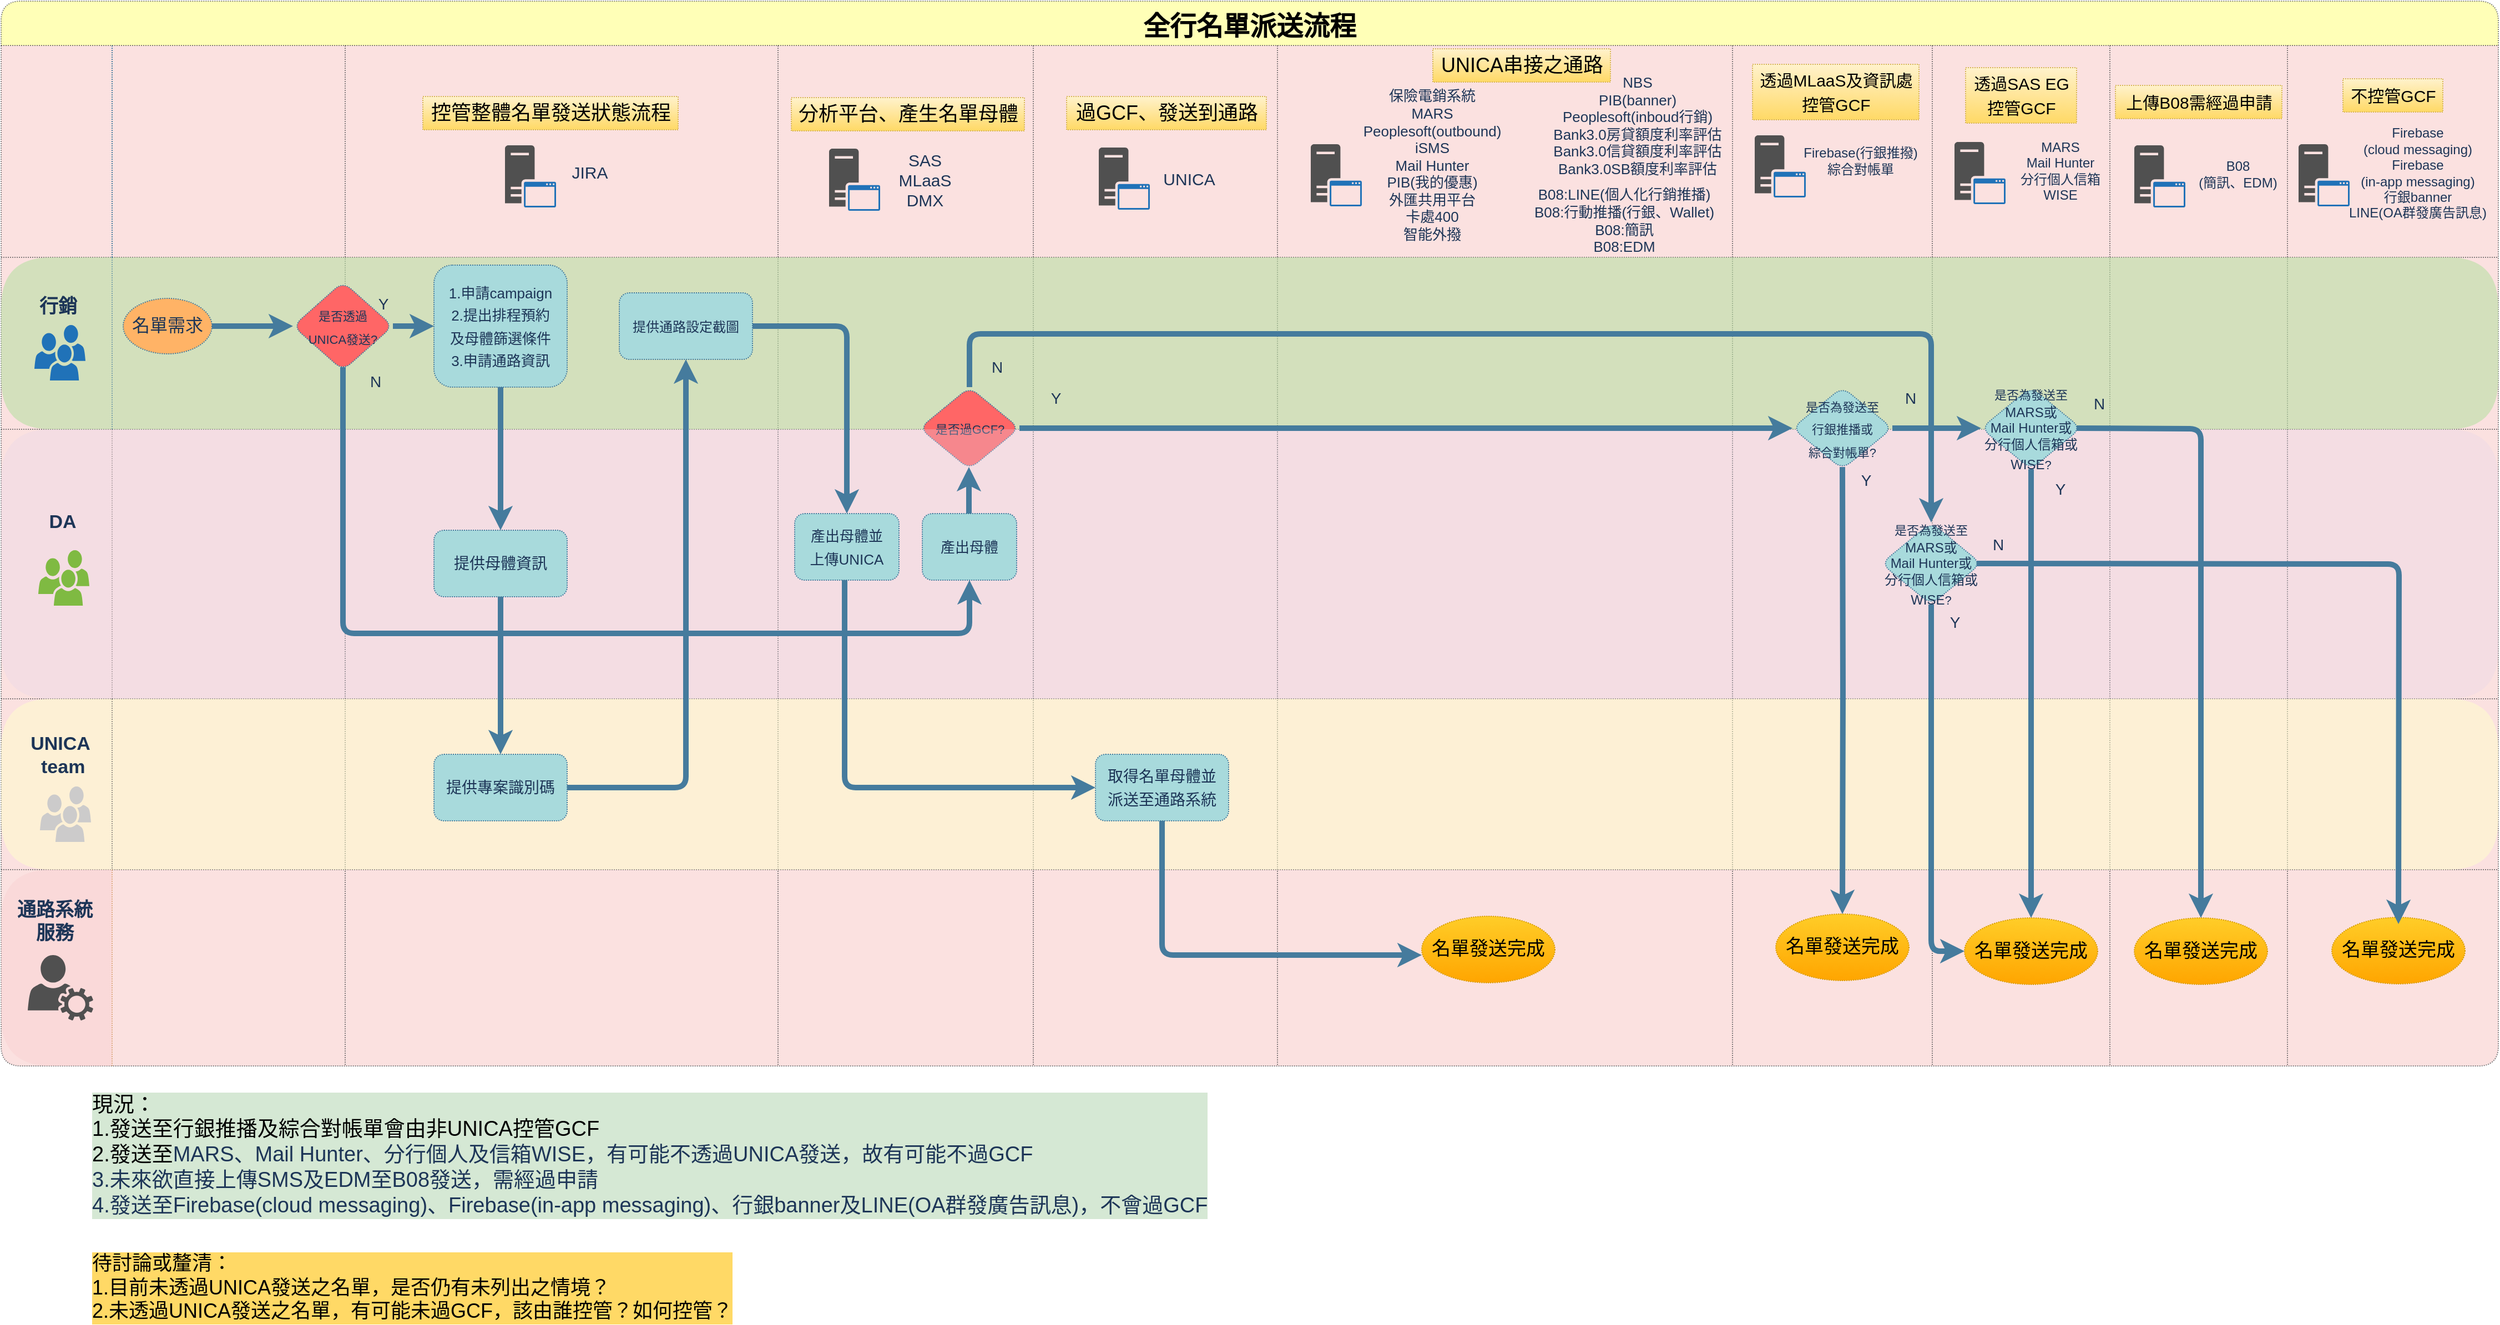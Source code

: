 <mxfile version="20.0.1" type="github">
  <diagram id="puESU1Xp0VZ92eHGtiXO" name="全行名單流程">
    <mxGraphModel dx="1408" dy="748" grid="1" gridSize="10" guides="1" tooltips="1" connect="1" arrows="1" fold="1" page="1" pageScale="1" pageWidth="1600" pageHeight="900" math="0" shadow="0">
      <root>
        <mxCell id="0" />
        <mxCell id="1" parent="0" />
        <mxCell id="UMTA41j7bZhNf6njEWew-1" value="全行名單派送流程" style="shape=table;childLayout=tableLayout;startSize=40;collapsible=0;recursiveResize=0;expand=0;fontStyle=1;rounded=1;strokeColor=#36393d;fillColor=#ffff88;fontSize=24;dashed=1;dashPattern=1 1;swimlaneFillColor=#F8CECC;arcSize=15;opacity=60;" parent="1" vertex="1">
          <mxGeometry x="80" y="40" width="2250" height="960" as="geometry" />
        </mxCell>
        <mxCell id="w_BIVJK4_qSYrG3gyEWa-11" style="shape=tableRow;horizontal=0;startSize=100;swimlaneHead=0;swimlaneBody=0;top=0;left=0;bottom=0;right=0;dropTarget=0;fillColor=none;collapsible=0;recursiveResize=0;expand=0;fontStyle=1;rounded=1;fontColor=#1D3557;strokeColor=#457B9D;dashed=1;dashPattern=1 1;" parent="UMTA41j7bZhNf6njEWew-1" vertex="1">
          <mxGeometry y="40" width="2250" height="191" as="geometry" />
        </mxCell>
        <mxCell id="5WM7OzFjDkamJJKNZSvt-9" style="swimlane;swimlaneHead=0;swimlaneBody=0;fontStyle=0;connectable=0;fillColor=none;startSize=0;collapsible=0;recursiveResize=0;expand=0;fontStyle=1;rounded=1;fontColor=#1D3557;strokeColor=#457B9D;dashed=1;dashPattern=1 1;" parent="w_BIVJK4_qSYrG3gyEWa-11" vertex="1">
          <mxGeometry x="100" width="210" height="191" as="geometry">
            <mxRectangle width="210" height="191" as="alternateBounds" />
          </mxGeometry>
        </mxCell>
        <mxCell id="w_BIVJK4_qSYrG3gyEWa-12" style="swimlane;swimlaneHead=0;swimlaneBody=0;fontStyle=0;connectable=0;fillColor=none;startSize=0;collapsible=0;recursiveResize=0;expand=0;fontStyle=1;rounded=1;fontColor=#1D3557;strokeColor=#457B9D;dashed=1;dashPattern=1 1;" parent="w_BIVJK4_qSYrG3gyEWa-11" vertex="1">
          <mxGeometry x="310" width="390" height="191" as="geometry">
            <mxRectangle width="390" height="191" as="alternateBounds" />
          </mxGeometry>
        </mxCell>
        <mxCell id="w_BIVJK4_qSYrG3gyEWa-28" value="&lt;font style=&quot;font-size: 15px;&quot;&gt;JIRA&lt;/font&gt;" style="text;html=1;resizable=0;autosize=1;align=center;verticalAlign=middle;points=[];fillColor=none;strokeColor=none;rounded=1;fontColor=#1D3557;fontSize=25;dashed=1;dashPattern=1 1;" parent="w_BIVJK4_qSYrG3gyEWa-12" vertex="1">
          <mxGeometry x="195" y="90" width="50" height="40" as="geometry" />
        </mxCell>
        <mxCell id="SjREfzZsGC1jxPRMe95D-23" value="" style="pointerEvents=1;shadow=0;dashed=1;html=1;strokeColor=none;fillColor=#505050;labelPosition=center;verticalLabelPosition=bottom;verticalAlign=top;outlineConnect=0;align=center;shape=mxgraph.office.servers.application_server_blue;rounded=1;fontSize=20;fontColor=#1D3557;dashPattern=1 1;" parent="w_BIVJK4_qSYrG3gyEWa-12" vertex="1">
          <mxGeometry x="144" y="90" width="46" height="56" as="geometry" />
        </mxCell>
        <mxCell id="jLm4mOwfWfzToB2sMfA3-2" value="控管整體名單發送狀態流程" style="text;html=1;resizable=0;autosize=1;align=center;verticalAlign=middle;points=[];fillColor=#fff2cc;strokeColor=#d6b656;rounded=0;dashed=1;dashPattern=1 1;fontSize=18;gradientColor=#ffd966;" parent="w_BIVJK4_qSYrG3gyEWa-12" vertex="1">
          <mxGeometry x="70" y="46" width="230" height="30" as="geometry" />
        </mxCell>
        <mxCell id="w_BIVJK4_qSYrG3gyEWa-13" style="swimlane;swimlaneHead=0;swimlaneBody=0;fontStyle=0;connectable=0;fillColor=none;startSize=0;collapsible=0;recursiveResize=0;expand=0;fontStyle=1;rounded=1;fontColor=#1D3557;strokeColor=#457B9D;dashed=1;dashPattern=1 1;" parent="w_BIVJK4_qSYrG3gyEWa-11" vertex="1">
          <mxGeometry x="700" width="230" height="191" as="geometry">
            <mxRectangle width="230" height="191" as="alternateBounds" />
          </mxGeometry>
        </mxCell>
        <mxCell id="SjREfzZsGC1jxPRMe95D-1" value="&lt;div style=&quot;font-size: 15px;&quot;&gt;&lt;font style=&quot;font-size: 15px;&quot;&gt;SAS&lt;/font&gt;&lt;/div&gt;&lt;div style=&quot;font-size: 15px;&quot;&gt;&lt;font style=&quot;font-size: 15px;&quot;&gt;MLaaS&lt;/font&gt;&lt;/div&gt;&lt;div style=&quot;font-size: 15px;&quot;&gt;&lt;font style=&quot;font-size: 15px;&quot;&gt;DMX&lt;/font&gt;&lt;/div&gt;" style="text;html=1;resizable=0;autosize=1;align=center;verticalAlign=middle;points=[];fillColor=none;strokeColor=none;rounded=1;fontSize=15;fontColor=#1D3557;dashed=1;dashPattern=1 1;" parent="w_BIVJK4_qSYrG3gyEWa-13" vertex="1">
          <mxGeometry x="102" y="91" width="60" height="60" as="geometry" />
        </mxCell>
        <mxCell id="SjREfzZsGC1jxPRMe95D-24" value="" style="pointerEvents=1;shadow=0;dashed=1;html=1;strokeColor=none;fillColor=#505050;labelPosition=center;verticalLabelPosition=bottom;verticalAlign=top;outlineConnect=0;align=center;shape=mxgraph.office.servers.application_server_blue;rounded=1;fontSize=20;fontColor=#1D3557;dashPattern=1 1;" parent="w_BIVJK4_qSYrG3gyEWa-13" vertex="1">
          <mxGeometry x="46" y="93" width="46" height="56" as="geometry" />
        </mxCell>
        <mxCell id="QNSCKvZcCUtr9aruzuNG-1" value="分析平台、產生名單母體" style="text;html=1;resizable=0;autosize=1;align=center;verticalAlign=middle;points=[];fillColor=#fff2cc;strokeColor=#d6b656;rounded=0;dashed=1;dashPattern=1 1;fontSize=18;gradientColor=#ffd966;" parent="w_BIVJK4_qSYrG3gyEWa-13" vertex="1">
          <mxGeometry x="12" y="47" width="210" height="30" as="geometry" />
        </mxCell>
        <mxCell id="w_BIVJK4_qSYrG3gyEWa-14" style="swimlane;swimlaneHead=0;swimlaneBody=0;fontStyle=0;connectable=0;fillColor=none;startSize=0;collapsible=0;recursiveResize=0;expand=0;fontStyle=1;rounded=1;fontColor=#1D3557;strokeColor=#457B9D;dashed=1;dashPattern=1 1;" parent="w_BIVJK4_qSYrG3gyEWa-11" vertex="1">
          <mxGeometry x="930" width="220" height="191" as="geometry">
            <mxRectangle width="220" height="191" as="alternateBounds" />
          </mxGeometry>
        </mxCell>
        <mxCell id="SjREfzZsGC1jxPRMe95D-25" value="" style="pointerEvents=1;shadow=0;dashed=1;html=1;strokeColor=none;fillColor=#505050;labelPosition=center;verticalLabelPosition=bottom;verticalAlign=top;outlineConnect=0;align=center;shape=mxgraph.office.servers.application_server_blue;rounded=1;fontSize=20;fontColor=#1D3557;dashPattern=1 1;" parent="w_BIVJK4_qSYrG3gyEWa-14" vertex="1">
          <mxGeometry x="59" y="92" width="46" height="56" as="geometry" />
        </mxCell>
        <mxCell id="SjREfzZsGC1jxPRMe95D-26" value="&lt;div style=&quot;font-size: 15px;&quot;&gt;UNICA&lt;/div&gt;" style="text;html=1;resizable=0;autosize=1;align=center;verticalAlign=middle;points=[];fillColor=none;strokeColor=none;rounded=1;fontSize=15;fontColor=#1D3557;dashed=1;dashPattern=1 1;" parent="w_BIVJK4_qSYrG3gyEWa-14" vertex="1">
          <mxGeometry x="110" y="110" width="60" height="20" as="geometry" />
        </mxCell>
        <mxCell id="QNSCKvZcCUtr9aruzuNG-2" value="過GCF、發送到通路" style="text;html=1;resizable=0;autosize=1;align=center;verticalAlign=middle;points=[];fillColor=#fff2cc;strokeColor=#d6b656;rounded=0;dashed=1;dashPattern=1 1;fontSize=18;gradientColor=#ffd966;" parent="w_BIVJK4_qSYrG3gyEWa-14" vertex="1">
          <mxGeometry x="30" y="46" width="180" height="30" as="geometry" />
        </mxCell>
        <mxCell id="SjREfzZsGC1jxPRMe95D-9" style="swimlane;swimlaneHead=0;swimlaneBody=0;fontStyle=0;connectable=0;fillColor=none;startSize=0;collapsible=0;recursiveResize=0;expand=0;fontStyle=1;rounded=1;fontColor=#1D3557;strokeColor=#457B9D;dashed=1;dashPattern=1 1;" parent="w_BIVJK4_qSYrG3gyEWa-11" vertex="1">
          <mxGeometry x="1150" width="410" height="191" as="geometry">
            <mxRectangle width="410" height="191" as="alternateBounds" />
          </mxGeometry>
        </mxCell>
        <mxCell id="SjREfzZsGC1jxPRMe95D-27" value="" style="pointerEvents=1;shadow=0;dashed=1;html=1;strokeColor=none;fillColor=#505050;labelPosition=center;verticalLabelPosition=bottom;verticalAlign=top;outlineConnect=0;align=center;shape=mxgraph.office.servers.application_server_blue;rounded=1;fontSize=20;fontColor=#1D3557;dashPattern=1 1;" parent="SjREfzZsGC1jxPRMe95D-9" vertex="1">
          <mxGeometry x="30" y="89" width="46" height="56" as="geometry" />
        </mxCell>
        <mxCell id="SjREfzZsGC1jxPRMe95D-29" value="&lt;div style=&quot;font-size: 13px;&quot;&gt;NBS&lt;/div&gt;&lt;div style=&quot;font-size: 13px;&quot;&gt;PIB(banner)&lt;/div&gt;&lt;div style=&quot;font-size: 13px;&quot;&gt;Peoplesoft(inboud行銷)&lt;/div&gt;&lt;div style=&quot;font-size: 13px;&quot;&gt;&lt;span style=&quot;background-color: initial; font-size: 13px;&quot;&gt;Bank3.0房貸額度利率評估&lt;/span&gt;&lt;br style=&quot;font-size: 13px;&quot;&gt;&lt;/div&gt;&lt;div style=&quot;font-size: 13px;&quot;&gt;Bank3.0信貸額度利率評估&lt;/div&gt;&lt;div style=&quot;font-size: 13px;&quot;&gt;Bank3.0SB額度利率評估&lt;/div&gt;&lt;div style=&quot;font-size: 13px;&quot;&gt;&lt;br style=&quot;font-size: 13px;&quot;&gt;&lt;/div&gt;" style="text;html=1;resizable=0;autosize=1;align=center;verticalAlign=middle;points=[];fillColor=none;strokeColor=none;rounded=1;fontSize=13;fontColor=#1D3557;dashed=1;dashPattern=1 1;" parent="SjREfzZsGC1jxPRMe95D-9" vertex="1">
          <mxGeometry x="239" y="20" width="170" height="120" as="geometry" />
        </mxCell>
        <mxCell id="SjREfzZsGC1jxPRMe95D-30" value="&lt;font style=&quot;font-size: 13px;&quot;&gt;B08:LINE(個人化行銷推播)&lt;br style=&quot;font-size: 13px;&quot;&gt;B08:行動推播(行銀、Wallet)&lt;br style=&quot;font-size: 13px;&quot;&gt;B08:簡訊&lt;br style=&quot;font-size: 13px;&quot;&gt;B08:EDM&lt;br style=&quot;font-size: 13px;&quot;&gt;&lt;/font&gt;" style="text;html=1;resizable=0;autosize=1;align=center;verticalAlign=middle;points=[];fillColor=none;strokeColor=none;rounded=1;fontSize=13;fontColor=#1D3557;dashed=1;dashPattern=1 1;" parent="SjREfzZsGC1jxPRMe95D-9" vertex="1">
          <mxGeometry x="222" y="123" width="180" height="70" as="geometry" />
        </mxCell>
        <mxCell id="QNSCKvZcCUtr9aruzuNG-3" value="&lt;div style=&quot;font-size: 13px;&quot;&gt;保險電銷系統&lt;/div&gt;&lt;div style=&quot;font-size: 13px;&quot;&gt;MARS&lt;/div&gt;&lt;div style=&quot;font-size: 13px;&quot;&gt;Peoplesoft(outbound)&lt;/div&gt;&lt;div style=&quot;font-size: 13px;&quot;&gt;iSMS&lt;/div&gt;&lt;div style=&quot;font-size: 13px;&quot;&gt;Mail Hunter&lt;/div&gt;&lt;div style=&quot;font-size: 13px;&quot;&gt;PIB(我的優惠)&lt;/div&gt;&lt;div style=&quot;font-size: 13px;&quot;&gt;外匯共用平台&lt;/div&gt;&lt;div style=&quot;font-size: 13px;&quot;&gt;卡處400&lt;/div&gt;&lt;div style=&quot;font-size: 13px;&quot;&gt;智能外撥&lt;/div&gt;" style="text;html=1;resizable=0;autosize=1;align=center;verticalAlign=middle;points=[];fillColor=none;strokeColor=none;rounded=0;dashed=1;dashPattern=1 1;fontSize=13;fontColor=#1D3557;" parent="SjREfzZsGC1jxPRMe95D-9" vertex="1">
          <mxGeometry x="69" y="33" width="140" height="150" as="geometry" />
        </mxCell>
        <mxCell id="QNSCKvZcCUtr9aruzuNG-17" value="UNICA串接之通路" style="text;html=1;resizable=0;autosize=1;align=center;verticalAlign=middle;points=[];fillColor=#fff2cc;strokeColor=#d6b656;rounded=0;dashed=1;dashPattern=1 1;fontSize=18;gradientColor=#ffd966;" parent="SjREfzZsGC1jxPRMe95D-9" vertex="1">
          <mxGeometry x="140" y="3" width="160" height="30" as="geometry" />
        </mxCell>
        <mxCell id="SjREfzZsGC1jxPRMe95D-6" style="swimlane;swimlaneHead=0;swimlaneBody=0;fontStyle=0;connectable=0;fillColor=none;startSize=0;collapsible=0;recursiveResize=0;expand=0;fontStyle=1;rounded=1;fontColor=#1D3557;strokeColor=#457B9D;dashed=1;dashPattern=1 1;" parent="w_BIVJK4_qSYrG3gyEWa-11" vertex="1">
          <mxGeometry x="1560" width="180" height="191" as="geometry">
            <mxRectangle width="180" height="191" as="alternateBounds" />
          </mxGeometry>
        </mxCell>
        <mxCell id="SjREfzZsGC1jxPRMe95D-31" value="" style="pointerEvents=1;shadow=0;dashed=1;html=1;strokeColor=none;fillColor=#505050;labelPosition=center;verticalLabelPosition=bottom;verticalAlign=top;outlineConnect=0;align=center;shape=mxgraph.office.servers.application_server_blue;rounded=1;fontSize=20;fontColor=#1D3557;dashPattern=1 1;" parent="SjREfzZsGC1jxPRMe95D-6" vertex="1">
          <mxGeometry x="20" y="81" width="46" height="56" as="geometry" />
        </mxCell>
        <mxCell id="SjREfzZsGC1jxPRMe95D-32" value="&lt;div style=&quot;font-size: 12px;&quot;&gt;&lt;font style=&quot;font-size: 12px;&quot;&gt;Firebase(行銀推撥)&lt;/font&gt;&lt;/div&gt;&lt;div style=&quot;font-size: 12px;&quot;&gt;&lt;font style=&quot;font-size: 12px;&quot;&gt;綜合對帳單&lt;/font&gt;&lt;/div&gt;" style="text;html=1;resizable=0;autosize=1;align=center;verticalAlign=middle;points=[];fillColor=none;strokeColor=none;rounded=1;fontSize=12;fontColor=#1D3557;dashed=1;dashPattern=1 1;" parent="SjREfzZsGC1jxPRMe95D-6" vertex="1">
          <mxGeometry x="55" y="89" width="120" height="30" as="geometry" />
        </mxCell>
        <mxCell id="QNSCKvZcCUtr9aruzuNG-18" value="&lt;font style=&quot;font-size: 15px;&quot;&gt;透過MLaaS及資訊處&lt;br&gt;控管GCF&lt;/font&gt;" style="text;html=1;resizable=0;autosize=1;align=center;verticalAlign=middle;points=[];fillColor=#fff2cc;strokeColor=#d6b656;rounded=0;dashed=1;dashPattern=1 1;fontSize=18;gradientColor=#ffd966;" parent="SjREfzZsGC1jxPRMe95D-6" vertex="1">
          <mxGeometry x="18" y="17" width="150" height="50" as="geometry" />
        </mxCell>
        <mxCell id="SjREfzZsGC1jxPRMe95D-3" style="swimlane;swimlaneHead=0;swimlaneBody=0;fontStyle=0;connectable=0;fillColor=none;startSize=0;collapsible=0;recursiveResize=0;expand=0;fontStyle=1;rounded=1;fontColor=#1D3557;strokeColor=#457B9D;dashed=1;dashPattern=1 1;" parent="w_BIVJK4_qSYrG3gyEWa-11" vertex="1">
          <mxGeometry x="1740" width="160" height="191" as="geometry">
            <mxRectangle width="160" height="191" as="alternateBounds" />
          </mxGeometry>
        </mxCell>
        <mxCell id="SjREfzZsGC1jxPRMe95D-33" value="" style="pointerEvents=1;shadow=0;dashed=1;html=1;strokeColor=none;fillColor=#505050;labelPosition=center;verticalLabelPosition=bottom;verticalAlign=top;outlineConnect=0;align=center;shape=mxgraph.office.servers.application_server_blue;rounded=1;fontSize=20;fontColor=#1D3557;dashPattern=1 1;" parent="SjREfzZsGC1jxPRMe95D-3" vertex="1">
          <mxGeometry x="20" y="87" width="46" height="56" as="geometry" />
        </mxCell>
        <mxCell id="SjREfzZsGC1jxPRMe95D-34" value="&lt;div style=&quot;font-size: 12px;&quot;&gt;&lt;div&gt;MARS&lt;/div&gt;&lt;div&gt;Mail Hunter&lt;/div&gt;&lt;div&gt;分行個人信箱&lt;/div&gt;&lt;div&gt;WISE&lt;/div&gt;&lt;/div&gt;" style="text;html=1;resizable=0;autosize=1;align=center;verticalAlign=middle;points=[];fillColor=none;strokeColor=none;rounded=1;fontSize=12;fontColor=#1D3557;dashed=1;dashPattern=1 1;" parent="SjREfzZsGC1jxPRMe95D-3" vertex="1">
          <mxGeometry x="70" y="83" width="90" height="60" as="geometry" />
        </mxCell>
        <mxCell id="xFturlOaTy55xNONetLh-1" value="&lt;font style=&quot;font-size: 15px;&quot;&gt;透過SAS EG&lt;br&gt;控管GCF&lt;/font&gt;" style="text;html=1;resizable=0;autosize=1;align=center;verticalAlign=middle;points=[];fillColor=#fff2cc;strokeColor=#d6b656;rounded=0;dashed=1;dashPattern=1 1;fontSize=18;gradientColor=#ffd966;" parent="SjREfzZsGC1jxPRMe95D-3" vertex="1">
          <mxGeometry x="30" y="20" width="100" height="50" as="geometry" />
        </mxCell>
        <mxCell id="w_BIVJK4_qSYrG3gyEWa-15" style="swimlane;swimlaneHead=0;swimlaneBody=0;fontStyle=0;connectable=0;fillColor=none;startSize=0;collapsible=0;recursiveResize=0;expand=0;fontStyle=1;rounded=1;fontColor=#1D3557;strokeColor=#457B9D;dashed=1;dashPattern=1 1;" parent="w_BIVJK4_qSYrG3gyEWa-11" vertex="1">
          <mxGeometry x="1900" width="160" height="191" as="geometry">
            <mxRectangle width="160" height="191" as="alternateBounds" />
          </mxGeometry>
        </mxCell>
        <mxCell id="SjREfzZsGC1jxPRMe95D-41" value="" style="pointerEvents=1;shadow=0;dashed=1;html=1;strokeColor=none;fillColor=#505050;labelPosition=center;verticalLabelPosition=bottom;verticalAlign=top;outlineConnect=0;align=center;shape=mxgraph.office.servers.application_server_blue;rounded=1;fontSize=20;fontColor=#1D3557;dashPattern=1 1;" parent="w_BIVJK4_qSYrG3gyEWa-15" vertex="1">
          <mxGeometry x="22" y="90" width="46" height="56" as="geometry" />
        </mxCell>
        <mxCell id="SjREfzZsGC1jxPRMe95D-42" value="&lt;div style=&quot;font-size: 12px;&quot;&gt;&lt;div&gt;B08&lt;/div&gt;&lt;div&gt;(簡訊、EDM)&lt;/div&gt;&lt;/div&gt;" style="text;html=1;resizable=0;autosize=1;align=center;verticalAlign=middle;points=[];fillColor=none;strokeColor=none;rounded=1;fontSize=12;fontColor=#1D3557;dashed=1;dashPattern=1 1;" parent="w_BIVJK4_qSYrG3gyEWa-15" vertex="1">
          <mxGeometry x="70" y="101" width="90" height="30" as="geometry" />
        </mxCell>
        <mxCell id="xFturlOaTy55xNONetLh-2" value="&lt;font style=&quot;font-size: 15px;&quot;&gt;上傳B08需經過申請&lt;br&gt;&lt;/font&gt;" style="text;html=1;resizable=0;autosize=1;align=center;verticalAlign=middle;points=[];fillColor=#fff2cc;strokeColor=#d6b656;rounded=0;dashed=1;dashPattern=1 1;fontSize=18;gradientColor=#ffd966;" parent="w_BIVJK4_qSYrG3gyEWa-15" vertex="1">
          <mxGeometry x="5" y="36" width="150" height="30" as="geometry" />
        </mxCell>
        <mxCell id="SjREfzZsGC1jxPRMe95D-37" style="swimlane;swimlaneHead=0;swimlaneBody=0;fontStyle=0;connectable=0;fillColor=none;startSize=0;collapsible=0;recursiveResize=0;expand=0;fontStyle=1;rounded=1;fontColor=#1D3557;strokeColor=#457B9D;dashed=1;dashPattern=1 1;" parent="w_BIVJK4_qSYrG3gyEWa-11" vertex="1">
          <mxGeometry x="2060" width="190" height="191" as="geometry">
            <mxRectangle width="190" height="191" as="alternateBounds" />
          </mxGeometry>
        </mxCell>
        <mxCell id="SjREfzZsGC1jxPRMe95D-36" value="&lt;div style=&quot;&quot;&gt;&lt;div style=&quot;&quot;&gt;Firebase&lt;/div&gt;&lt;div style=&quot;&quot;&gt;(cloud messaging)&lt;/div&gt;&lt;div style=&quot;&quot;&gt;Firebase&lt;/div&gt;&lt;div style=&quot;&quot;&gt;(in-app messaging)&lt;/div&gt;&lt;div style=&quot;&quot;&gt;行銀banner&lt;/div&gt;&lt;div style=&quot;&quot;&gt;LINE(OA群發廣告訊息)&lt;/div&gt;&lt;/div&gt;" style="text;html=1;resizable=0;autosize=1;align=center;verticalAlign=middle;points=[];fillColor=none;strokeColor=none;rounded=1;fontSize=12;fontColor=#1D3557;dashed=1;dashPattern=1 1;" parent="SjREfzZsGC1jxPRMe95D-37" vertex="1">
          <mxGeometry x="47" y="70" width="140" height="90" as="geometry" />
        </mxCell>
        <mxCell id="SjREfzZsGC1jxPRMe95D-35" value="" style="pointerEvents=1;shadow=0;dashed=1;html=1;strokeColor=none;fillColor=#505050;labelPosition=center;verticalLabelPosition=bottom;verticalAlign=top;outlineConnect=0;align=center;shape=mxgraph.office.servers.application_server_blue;rounded=1;fontSize=20;fontColor=#1D3557;dashPattern=1 1;" parent="SjREfzZsGC1jxPRMe95D-37" vertex="1">
          <mxGeometry x="10" y="89" width="46" height="56" as="geometry" />
        </mxCell>
        <mxCell id="xFturlOaTy55xNONetLh-3" value="&lt;font style=&quot;font-size: 15px;&quot;&gt;不控管GCF&lt;br&gt;&lt;/font&gt;" style="text;html=1;resizable=0;autosize=1;align=center;verticalAlign=middle;points=[];fillColor=#fff2cc;strokeColor=#d6b656;rounded=0;dashed=1;dashPattern=1 1;fontSize=18;gradientColor=#ffd966;" parent="SjREfzZsGC1jxPRMe95D-37" vertex="1">
          <mxGeometry x="50" y="30" width="90" height="30" as="geometry" />
        </mxCell>
        <mxCell id="w_BIVJK4_qSYrG3gyEWa-6" style="shape=tableRow;horizontal=0;startSize=100;swimlaneHead=0;swimlaneBody=0;top=0;left=0;bottom=0;right=0;dropTarget=0;fillColor=#B9E0A5;collapsible=0;recursiveResize=0;expand=0;fontStyle=1;rounded=1;fontColor=#1D3557;strokeColor=#457B9D;dashed=1;dashPattern=1 1;swimlaneFillColor=#B9E0A5;opacity=60;" parent="UMTA41j7bZhNf6njEWew-1" vertex="1">
          <mxGeometry y="231" width="2250" height="155" as="geometry" />
        </mxCell>
        <mxCell id="5WM7OzFjDkamJJKNZSvt-10" style="swimlane;swimlaneHead=0;swimlaneBody=0;fontStyle=0;connectable=0;fillColor=#B9E0A5;startSize=0;collapsible=0;recursiveResize=0;expand=0;fontStyle=1;rounded=1;fontColor=#1D3557;strokeColor=#457B9D;dashed=1;dashPattern=1 1;" parent="w_BIVJK4_qSYrG3gyEWa-6" vertex="1">
          <mxGeometry x="100" width="210" height="155" as="geometry">
            <mxRectangle width="210" height="155" as="alternateBounds" />
          </mxGeometry>
        </mxCell>
        <mxCell id="5WM7OzFjDkamJJKNZSvt-2" value="&lt;font style=&quot;font-size: 16px;&quot;&gt;名單需求&lt;/font&gt;" style="ellipse;whiteSpace=wrap;html=1;rounded=1;fontSize=17;fontColor=#1D3557;strokeColor=#457B9D;fillColor=#FFB366;dashed=1;dashPattern=1 1;" parent="5WM7OzFjDkamJJKNZSvt-10" vertex="1">
          <mxGeometry x="10" y="37" width="80" height="50" as="geometry" />
        </mxCell>
        <mxCell id="5WM7OzFjDkamJJKNZSvt-20" value="&lt;font style=&quot;font-size: 14px;&quot;&gt;N&lt;/font&gt;" style="text;html=1;resizable=0;autosize=1;align=center;verticalAlign=middle;points=[];fillColor=none;strokeColor=none;rounded=1;fontSize=13;fontColor=#1D3557;dashed=1;dashPattern=1 1;" parent="5WM7OzFjDkamJJKNZSvt-10" vertex="1">
          <mxGeometry x="222" y="102" width="30" height="20" as="geometry" />
        </mxCell>
        <mxCell id="w_BIVJK4_qSYrG3gyEWa-7" value="" style="swimlane;swimlaneHead=0;swimlaneBody=0;fontStyle=0;connectable=0;fillColor=#B9E0A5;startSize=0;collapsible=0;recursiveResize=0;expand=0;fontStyle=1;rounded=1;fontColor=#1D3557;strokeColor=#457B9D;dashed=1;dashPattern=1 1;" parent="w_BIVJK4_qSYrG3gyEWa-6" vertex="1">
          <mxGeometry x="310" width="390" height="155" as="geometry">
            <mxRectangle width="390" height="155" as="alternateBounds" />
          </mxGeometry>
        </mxCell>
        <mxCell id="5WM7OzFjDkamJJKNZSvt-15" value="&lt;font style=&quot;font-size: 13px;&quot;&gt;1.申請campaign&lt;br&gt;2.提出排程預約&lt;br&gt;及母體篩選條件&lt;br&gt;3.申請通路資訊&lt;br&gt;&lt;/font&gt;" style="whiteSpace=wrap;html=1;fontSize=17;fillColor=#A8DADC;strokeColor=#457B9D;fontColor=#1D3557;rounded=1;dashed=1;dashPattern=1 1;" parent="w_BIVJK4_qSYrG3gyEWa-7" vertex="1">
          <mxGeometry x="80" y="7" width="120" height="110" as="geometry" />
        </mxCell>
        <mxCell id="5WM7OzFjDkamJJKNZSvt-5" value="&lt;font style=&quot;font-size: 11px;&quot;&gt;是否透過&lt;br&gt;UNICA發送?&lt;/font&gt;" style="rhombus;whiteSpace=wrap;html=1;fontSize=17;fillColor=#FF6666;strokeColor=#457B9D;fontColor=#1D3557;rounded=1;dashed=1;dashPattern=1 1;" parent="w_BIVJK4_qSYrG3gyEWa-7" vertex="1">
          <mxGeometry x="-47" y="22" width="90" height="80" as="geometry" />
        </mxCell>
        <mxCell id="5WM7OzFjDkamJJKNZSvt-16" value="" style="edgeStyle=orthogonalEdgeStyle;rounded=1;orthogonalLoop=1;jettySize=auto;html=1;fontSize=11;fontColor=#1D3557;strokeColor=#457B9D;fillColor=#A8DADC;jumpSize=13;strokeWidth=5;exitX=1;exitY=0.5;exitDx=0;exitDy=0;" parent="w_BIVJK4_qSYrG3gyEWa-7" source="5WM7OzFjDkamJJKNZSvt-5" target="5WM7OzFjDkamJJKNZSvt-15" edge="1">
          <mxGeometry relative="1" as="geometry">
            <mxPoint x="20" y="62" as="sourcePoint" />
          </mxGeometry>
        </mxCell>
        <mxCell id="5WM7OzFjDkamJJKNZSvt-17" value="&lt;font style=&quot;font-size: 14px;&quot;&gt;Y&lt;/font&gt;" style="text;html=1;resizable=0;autosize=1;align=center;verticalAlign=middle;points=[];fillColor=none;strokeColor=none;rounded=1;fontSize=13;fontColor=#1D3557;dashed=1;dashPattern=1 1;" parent="w_BIVJK4_qSYrG3gyEWa-7" vertex="1">
          <mxGeometry x="24" y="32" width="20" height="20" as="geometry" />
        </mxCell>
        <mxCell id="w_BIVJK4_qSYrG3gyEWa-8" style="swimlane;swimlaneHead=0;swimlaneBody=0;fontStyle=0;connectable=0;fillColor=#B9E0A5;startSize=0;collapsible=0;recursiveResize=0;expand=0;fontStyle=1;rounded=1;fontColor=#1D3557;strokeColor=#457B9D;dashed=1;dashPattern=1 1;" parent="w_BIVJK4_qSYrG3gyEWa-6" vertex="1">
          <mxGeometry x="700" width="230" height="155" as="geometry">
            <mxRectangle width="230" height="155" as="alternateBounds" />
          </mxGeometry>
        </mxCell>
        <mxCell id="5WM7OzFjDkamJJKNZSvt-79" value="&lt;font style=&quot;font-size: 12px;&quot;&gt;提供通路設定截圖&lt;/font&gt;" style="whiteSpace=wrap;html=1;fontSize=17;fillColor=#A8DADC;strokeColor=#457B9D;fontColor=#1D3557;rounded=1;dashed=1;dashPattern=1 1;" parent="w_BIVJK4_qSYrG3gyEWa-8" vertex="1">
          <mxGeometry x="-143" y="32" width="120" height="60" as="geometry" />
        </mxCell>
        <mxCell id="5lU_nhnVXa3-YzZA6gmE-12" value="&lt;font style=&quot;font-size: 11px;&quot;&gt;是否過GCF?&lt;/font&gt;" style="rhombus;whiteSpace=wrap;html=1;fontSize=17;fillColor=#FF6666;strokeColor=#457B9D;fontColor=#1D3557;rounded=1;dashed=1;dashPattern=1 1;shadow=0;" vertex="1" parent="w_BIVJK4_qSYrG3gyEWa-8">
          <mxGeometry x="127.5" y="117" width="90" height="74" as="geometry" />
        </mxCell>
        <mxCell id="w_BIVJK4_qSYrG3gyEWa-9" style="swimlane;swimlaneHead=0;swimlaneBody=0;fontStyle=0;connectable=0;fillColor=#B9E0A5;startSize=0;collapsible=0;recursiveResize=0;expand=0;fontStyle=1;rounded=1;fontColor=#1D3557;strokeColor=#457B9D;dashed=1;dashPattern=1 1;" parent="w_BIVJK4_qSYrG3gyEWa-6" vertex="1">
          <mxGeometry x="930" width="220" height="155" as="geometry">
            <mxRectangle width="220" height="155" as="alternateBounds" />
          </mxGeometry>
        </mxCell>
        <mxCell id="5WM7OzFjDkamJJKNZSvt-28" value="&lt;font style=&quot;font-size: 14px;&quot;&gt;N&lt;/font&gt;" style="text;html=1;resizable=0;autosize=1;align=center;verticalAlign=middle;points=[];fillColor=none;strokeColor=none;rounded=1;fontSize=13;fontColor=#1D3557;dashed=1;dashPattern=1 1;arcSize=50;" parent="w_BIVJK4_qSYrG3gyEWa-9" vertex="1">
          <mxGeometry x="-48" y="88.5" width="30" height="20" as="geometry" />
        </mxCell>
        <mxCell id="5WM7OzFjDkamJJKNZSvt-62" value="&lt;font style=&quot;font-size: 14px;&quot;&gt;Y&lt;/font&gt;" style="text;html=1;resizable=0;autosize=1;align=center;verticalAlign=middle;points=[];fillColor=none;strokeColor=none;rounded=1;fontSize=13;fontColor=#1D3557;dashed=1;dashPattern=1 1;" parent="w_BIVJK4_qSYrG3gyEWa-9" vertex="1">
          <mxGeometry x="10" y="117" width="20" height="20" as="geometry" />
        </mxCell>
        <mxCell id="SjREfzZsGC1jxPRMe95D-10" style="swimlane;swimlaneHead=0;swimlaneBody=0;fontStyle=0;connectable=0;fillColor=none;startSize=0;collapsible=0;recursiveResize=0;expand=0;fontStyle=1;rounded=1;fontColor=#1D3557;strokeColor=#457B9D;dashed=1;dashPattern=1 1;" parent="w_BIVJK4_qSYrG3gyEWa-6" vertex="1">
          <mxGeometry x="1150" width="410" height="155" as="geometry">
            <mxRectangle width="410" height="155" as="alternateBounds" />
          </mxGeometry>
        </mxCell>
        <mxCell id="SjREfzZsGC1jxPRMe95D-7" style="swimlane;swimlaneHead=0;swimlaneBody=0;fontStyle=0;connectable=0;fillColor=none;startSize=0;collapsible=0;recursiveResize=0;expand=0;fontStyle=1;rounded=1;fontColor=#1D3557;strokeColor=#457B9D;dashed=1;dashPattern=1 1;" parent="w_BIVJK4_qSYrG3gyEWa-6" vertex="1">
          <mxGeometry x="1560" width="180" height="155" as="geometry">
            <mxRectangle width="180" height="155" as="alternateBounds" />
          </mxGeometry>
        </mxCell>
        <mxCell id="LSdo99gwDcRK3MonjKgG-8" value="&lt;font style=&quot;font-size: 14px;&quot;&gt;N&lt;/font&gt;" style="text;html=1;resizable=0;autosize=1;align=center;verticalAlign=middle;points=[];fillColor=none;strokeColor=none;rounded=1;fontSize=13;fontColor=#1D3557;dashed=1;dashPattern=1 1;arcSize=50;" parent="SjREfzZsGC1jxPRMe95D-7" vertex="1">
          <mxGeometry x="145" y="117" width="30" height="20" as="geometry" />
        </mxCell>
        <mxCell id="SjREfzZsGC1jxPRMe95D-4" style="swimlane;swimlaneHead=0;swimlaneBody=0;fontStyle=0;connectable=0;fillColor=none;startSize=0;collapsible=0;recursiveResize=0;expand=0;fontStyle=1;rounded=1;fontColor=#1D3557;strokeColor=#457B9D;dashed=1;dashPattern=1 1;" parent="w_BIVJK4_qSYrG3gyEWa-6" vertex="1">
          <mxGeometry x="1740" width="160" height="155" as="geometry">
            <mxRectangle width="160" height="155" as="alternateBounds" />
          </mxGeometry>
        </mxCell>
        <mxCell id="LSdo99gwDcRK3MonjKgG-10" value="&lt;font style=&quot;font-size: 14px;&quot;&gt;N&lt;/font&gt;" style="text;html=1;resizable=0;autosize=1;align=center;verticalAlign=middle;points=[];fillColor=none;strokeColor=none;rounded=1;fontSize=13;fontColor=#1D3557;dashed=1;dashPattern=1 1;arcSize=50;" parent="SjREfzZsGC1jxPRMe95D-4" vertex="1">
          <mxGeometry x="135" y="122" width="30" height="20" as="geometry" />
        </mxCell>
        <mxCell id="w_BIVJK4_qSYrG3gyEWa-10" style="swimlane;swimlaneHead=0;swimlaneBody=0;fontStyle=0;connectable=0;fillColor=none;startSize=0;collapsible=0;recursiveResize=0;expand=0;fontStyle=1;rounded=1;fontColor=#1D3557;strokeColor=#457B9D;dashed=1;dashPattern=1 1;" parent="w_BIVJK4_qSYrG3gyEWa-6" vertex="1">
          <mxGeometry x="1900" width="160" height="155" as="geometry">
            <mxRectangle width="160" height="155" as="alternateBounds" />
          </mxGeometry>
        </mxCell>
        <mxCell id="SjREfzZsGC1jxPRMe95D-38" style="swimlane;swimlaneHead=0;swimlaneBody=0;fontStyle=0;connectable=0;fillColor=none;startSize=0;collapsible=0;recursiveResize=0;expand=0;fontStyle=1;rounded=1;fontColor=#1D3557;strokeColor=#457B9D;dashed=1;dashPattern=1 1;" parent="w_BIVJK4_qSYrG3gyEWa-6" vertex="1">
          <mxGeometry x="2060" width="190" height="155" as="geometry">
            <mxRectangle width="190" height="155" as="alternateBounds" />
          </mxGeometry>
        </mxCell>
        <mxCell id="5WM7OzFjDkamJJKNZSvt-6" value="" style="edgeStyle=orthogonalEdgeStyle;rounded=1;orthogonalLoop=1;jettySize=auto;html=1;fontSize=17;fontColor=#1D3557;strokeColor=#457B9D;fillColor=#A8DADC;jumpSize=13;strokeWidth=5;" parent="w_BIVJK4_qSYrG3gyEWa-6" source="5WM7OzFjDkamJJKNZSvt-2" target="5WM7OzFjDkamJJKNZSvt-5" edge="1">
          <mxGeometry relative="1" as="geometry">
            <mxPoint x="250" y="62" as="targetPoint" />
          </mxGeometry>
        </mxCell>
        <mxCell id="w_BIVJK4_qSYrG3gyEWa-17" style="shape=tableRow;horizontal=0;startSize=100;swimlaneHead=0;swimlaneBody=0;top=0;left=0;bottom=0;right=0;dropTarget=0;fillColor=#e1d5e7;collapsible=0;recursiveResize=0;expand=0;fontStyle=1;rounded=1;strokeColor=#333333;dashed=1;dashPattern=1 1;swimlaneFillColor=#E1D5E7;opacity=30;gradientColor=none;" parent="UMTA41j7bZhNf6njEWew-1" vertex="1">
          <mxGeometry y="386" width="2250" height="243" as="geometry" />
        </mxCell>
        <mxCell id="5WM7OzFjDkamJJKNZSvt-11" style="swimlane;swimlaneHead=0;swimlaneBody=0;fontStyle=0;connectable=0;fillColor=none;startSize=0;collapsible=0;recursiveResize=0;expand=0;fontStyle=1;rounded=1;fontColor=#1D3557;strokeColor=#457B9D;dashed=1;dashPattern=1 1;" parent="w_BIVJK4_qSYrG3gyEWa-17" vertex="1">
          <mxGeometry x="100" width="210" height="243" as="geometry">
            <mxRectangle width="210" height="243" as="alternateBounds" />
          </mxGeometry>
        </mxCell>
        <mxCell id="w_BIVJK4_qSYrG3gyEWa-18" style="swimlane;swimlaneHead=0;swimlaneBody=0;fontStyle=0;connectable=0;fillColor=none;startSize=0;collapsible=0;recursiveResize=0;expand=0;fontStyle=1;rounded=1;fontColor=#1D3557;strokeColor=#457B9D;dashed=1;dashPattern=1 1;" parent="w_BIVJK4_qSYrG3gyEWa-17" vertex="1">
          <mxGeometry x="310" width="390" height="243" as="geometry">
            <mxRectangle width="390" height="243" as="alternateBounds" />
          </mxGeometry>
        </mxCell>
        <mxCell id="5WM7OzFjDkamJJKNZSvt-85" value="&lt;font style=&quot;font-size: 14px;&quot;&gt;提供母體資訊&lt;/font&gt;" style="whiteSpace=wrap;html=1;fontSize=17;fillColor=#A8DADC;strokeColor=#457B9D;fontColor=#1D3557;rounded=1;dashed=1;dashPattern=1 1;" parent="w_BIVJK4_qSYrG3gyEWa-18" vertex="1">
          <mxGeometry x="80" y="91" width="120" height="60" as="geometry" />
        </mxCell>
        <mxCell id="w_BIVJK4_qSYrG3gyEWa-19" style="swimlane;swimlaneHead=0;swimlaneBody=0;fontStyle=0;connectable=0;fillColor=none;startSize=0;collapsible=0;recursiveResize=0;expand=0;fontStyle=1;rounded=1;fontColor=#1D3557;strokeColor=#457B9D;dashed=1;dashPattern=1 1;" parent="w_BIVJK4_qSYrG3gyEWa-17" vertex="1">
          <mxGeometry x="700" width="230" height="243" as="geometry">
            <mxRectangle width="230" height="243" as="alternateBounds" />
          </mxGeometry>
        </mxCell>
        <mxCell id="5WM7OzFjDkamJJKNZSvt-18" value="&lt;font style=&quot;font-size: 13px;&quot;&gt;產出母體並&lt;br&gt;上傳UNICA&lt;/font&gt;" style="whiteSpace=wrap;html=1;fontSize=17;fillColor=#A8DADC;strokeColor=#457B9D;fontColor=#1D3557;rounded=1;dashed=1;dashPattern=1 1;" parent="w_BIVJK4_qSYrG3gyEWa-19" vertex="1">
          <mxGeometry x="15" y="76" width="94" height="60" as="geometry" />
        </mxCell>
        <mxCell id="5lU_nhnVXa3-YzZA6gmE-3" value="&lt;font style=&quot;font-size: 13px;&quot;&gt;產出母體&lt;/font&gt;" style="whiteSpace=wrap;html=1;fontSize=17;fillColor=#A8DADC;strokeColor=#457B9D;fontColor=#1D3557;rounded=1;dashed=1;dashPattern=1 1;" vertex="1" parent="w_BIVJK4_qSYrG3gyEWa-19">
          <mxGeometry x="130" y="76" width="85" height="60" as="geometry" />
        </mxCell>
        <mxCell id="w_BIVJK4_qSYrG3gyEWa-20" style="swimlane;swimlaneHead=0;swimlaneBody=0;fontStyle=0;connectable=0;fillColor=none;startSize=0;collapsible=0;recursiveResize=0;expand=0;fontStyle=1;rounded=1;fontColor=#1D3557;strokeColor=#457B9D;dashed=1;dashPattern=1 1;" parent="w_BIVJK4_qSYrG3gyEWa-17" vertex="1">
          <mxGeometry x="930" width="220" height="243" as="geometry">
            <mxRectangle width="220" height="243" as="alternateBounds" />
          </mxGeometry>
        </mxCell>
        <mxCell id="SjREfzZsGC1jxPRMe95D-11" style="swimlane;swimlaneHead=0;swimlaneBody=0;fontStyle=0;connectable=0;fillColor=none;startSize=0;collapsible=0;recursiveResize=0;expand=0;fontStyle=1;rounded=1;fontColor=#1D3557;strokeColor=#457B9D;dashed=1;dashPattern=1 1;" parent="w_BIVJK4_qSYrG3gyEWa-17" vertex="1">
          <mxGeometry x="1150" width="410" height="243" as="geometry">
            <mxRectangle width="410" height="243" as="alternateBounds" />
          </mxGeometry>
        </mxCell>
        <mxCell id="SjREfzZsGC1jxPRMe95D-8" style="swimlane;swimlaneHead=0;swimlaneBody=0;fontStyle=0;connectable=0;fillColor=none;startSize=0;collapsible=0;recursiveResize=0;expand=0;fontStyle=1;rounded=1;fontColor=#1D3557;strokeColor=#457B9D;dashed=1;dashPattern=1 1;" parent="w_BIVJK4_qSYrG3gyEWa-17" vertex="1">
          <mxGeometry x="1560" width="180" height="243" as="geometry">
            <mxRectangle width="180" height="243" as="alternateBounds" />
          </mxGeometry>
        </mxCell>
        <mxCell id="5lU_nhnVXa3-YzZA6gmE-16" value="&lt;font style=&quot;font-size: 11px;&quot;&gt;是否為發送至&lt;br&gt;行銀推播或&lt;br&gt;綜合對帳單?&lt;/font&gt;" style="rhombus;whiteSpace=wrap;html=1;fontSize=17;fillColor=#A8DADC;strokeColor=#457B9D;fontColor=#1D3557;rounded=1;dashed=1;dashPattern=1 1;" vertex="1" parent="SjREfzZsGC1jxPRMe95D-8">
          <mxGeometry x="54" y="-38" width="90" height="74" as="geometry" />
        </mxCell>
        <mxCell id="LSdo99gwDcRK3MonjKgG-12" value="&lt;font style=&quot;font-size: 14px;&quot;&gt;Y&lt;/font&gt;" style="text;html=1;resizable=0;autosize=1;align=center;verticalAlign=middle;points=[];fillColor=none;strokeColor=none;rounded=1;fontSize=13;fontColor=#1D3557;dashed=1;dashPattern=1 1;arcSize=50;" parent="SjREfzZsGC1jxPRMe95D-8" vertex="1">
          <mxGeometry x="110" y="36" width="20" height="20" as="geometry" />
        </mxCell>
        <mxCell id="SjREfzZsGC1jxPRMe95D-5" style="swimlane;swimlaneHead=0;swimlaneBody=0;fontStyle=0;connectable=0;fillColor=none;startSize=0;collapsible=0;recursiveResize=0;expand=0;fontStyle=1;rounded=1;fontColor=#1D3557;strokeColor=#457B9D;dashed=1;dashPattern=1 1;" parent="w_BIVJK4_qSYrG3gyEWa-17" vertex="1">
          <mxGeometry x="1740" width="160" height="243" as="geometry">
            <mxRectangle width="160" height="243" as="alternateBounds" />
          </mxGeometry>
        </mxCell>
        <mxCell id="LSdo99gwDcRK3MonjKgG-7" value="&lt;font style=&quot;font-size: 14px;&quot;&gt;Y&lt;/font&gt;" style="text;html=1;resizable=0;autosize=1;align=center;verticalAlign=middle;points=[];fillColor=none;strokeColor=none;rounded=1;fontSize=13;fontColor=#1D3557;dashed=1;dashPattern=1 1;" parent="SjREfzZsGC1jxPRMe95D-5" vertex="1">
          <mxGeometry x="105" y="44" width="20" height="20" as="geometry" />
        </mxCell>
        <mxCell id="5lU_nhnVXa3-YzZA6gmE-32" value="&lt;span style=&quot;font-size: 11px;&quot;&gt;是否為發送至&lt;/span&gt;&lt;br style=&quot;font-size: 11px;&quot;&gt;&lt;div style=&quot;font-size: 12px;&quot;&gt;MARS或&lt;/div&gt;&lt;div style=&quot;font-size: 12px;&quot;&gt;Mail Hunter或&lt;/div&gt;&lt;div style=&quot;font-size: 12px;&quot;&gt;分行個人信箱或&lt;/div&gt;&lt;span style=&quot;font-size: 12px; background-color: initial;&quot;&gt;WISE&lt;/span&gt;&lt;span style=&quot;font-size: 11px;&quot;&gt;?&lt;/span&gt;" style="rhombus;whiteSpace=wrap;html=1;fontSize=17;fillColor=#A8DADC;strokeColor=#457B9D;fontColor=#1D3557;rounded=1;dashed=1;dashPattern=1 1;" vertex="1" parent="SjREfzZsGC1jxPRMe95D-5">
          <mxGeometry x="-46" y="84" width="90" height="74" as="geometry" />
        </mxCell>
        <mxCell id="5lU_nhnVXa3-YzZA6gmE-36" value="&lt;font style=&quot;font-size: 14px;&quot;&gt;Y&lt;/font&gt;" style="text;html=1;resizable=0;autosize=1;align=center;verticalAlign=middle;points=[];fillColor=none;strokeColor=none;rounded=1;fontSize=13;fontColor=#1D3557;dashed=1;dashPattern=1 1;" vertex="1" parent="SjREfzZsGC1jxPRMe95D-5">
          <mxGeometry x="10" y="164" width="20" height="20" as="geometry" />
        </mxCell>
        <mxCell id="5lU_nhnVXa3-YzZA6gmE-37" value="&lt;font style=&quot;font-size: 14px;&quot;&gt;N&lt;/font&gt;" style="text;html=1;resizable=0;autosize=1;align=center;verticalAlign=middle;points=[];fillColor=none;strokeColor=none;rounded=1;fontSize=13;fontColor=#1D3557;dashed=1;dashPattern=1 1;arcSize=50;" vertex="1" parent="SjREfzZsGC1jxPRMe95D-5">
          <mxGeometry x="44" y="94" width="30" height="20" as="geometry" />
        </mxCell>
        <mxCell id="w_BIVJK4_qSYrG3gyEWa-21" style="swimlane;swimlaneHead=0;swimlaneBody=0;fontStyle=0;connectable=0;fillColor=none;startSize=0;collapsible=0;recursiveResize=0;expand=0;fontStyle=1;rounded=1;fontColor=#1D3557;strokeColor=#457B9D;dashed=1;dashPattern=1 1;" parent="w_BIVJK4_qSYrG3gyEWa-17" vertex="1">
          <mxGeometry x="1900" width="160" height="243" as="geometry">
            <mxRectangle width="160" height="243" as="alternateBounds" />
          </mxGeometry>
        </mxCell>
        <mxCell id="SjREfzZsGC1jxPRMe95D-39" style="swimlane;swimlaneHead=0;swimlaneBody=0;fontStyle=0;connectable=0;fillColor=none;startSize=0;collapsible=0;recursiveResize=0;expand=0;fontStyle=1;rounded=1;fontColor=#1D3557;strokeColor=#457B9D;dashed=1;dashPattern=1 1;" parent="w_BIVJK4_qSYrG3gyEWa-17" vertex="1">
          <mxGeometry x="2060" width="190" height="243" as="geometry">
            <mxRectangle width="190" height="243" as="alternateBounds" />
          </mxGeometry>
        </mxCell>
        <mxCell id="SjREfzZsGC1jxPRMe95D-12" style="shape=tableRow;horizontal=0;startSize=100;swimlaneHead=0;swimlaneBody=0;top=0;left=0;bottom=0;right=0;dropTarget=0;fillColor=#FFFFCC;collapsible=0;recursiveResize=0;expand=0;fontStyle=1;rounded=1;strokeColor=#36393d;dashed=1;dashPattern=1 1;swimlaneFillColor=#FFFFCC;opacity=50;" parent="UMTA41j7bZhNf6njEWew-1" vertex="1">
          <mxGeometry y="629" width="2250" height="154" as="geometry" />
        </mxCell>
        <mxCell id="5WM7OzFjDkamJJKNZSvt-12" style="swimlane;swimlaneHead=0;swimlaneBody=0;fontStyle=0;connectable=0;fillColor=none;startSize=0;collapsible=0;recursiveResize=0;expand=0;fontStyle=1;rounded=1;fontColor=#1D3557;strokeColor=#457B9D;dashed=1;dashPattern=1 1;" parent="SjREfzZsGC1jxPRMe95D-12" vertex="1">
          <mxGeometry x="100" width="210" height="154" as="geometry">
            <mxRectangle width="210" height="154" as="alternateBounds" />
          </mxGeometry>
        </mxCell>
        <mxCell id="SjREfzZsGC1jxPRMe95D-13" style="swimlane;swimlaneHead=0;swimlaneBody=0;fontStyle=0;connectable=0;fillColor=none;startSize=0;collapsible=0;recursiveResize=0;expand=0;fontStyle=1;rounded=1;fontColor=#1D3557;strokeColor=#457B9D;dashed=1;dashPattern=1 1;" parent="SjREfzZsGC1jxPRMe95D-12" vertex="1">
          <mxGeometry x="310" width="390" height="154" as="geometry">
            <mxRectangle width="390" height="154" as="alternateBounds" />
          </mxGeometry>
        </mxCell>
        <mxCell id="5WM7OzFjDkamJJKNZSvt-72" value="&lt;font style=&quot;font-size: 14px;&quot;&gt;提供專案識別碼&lt;/font&gt;" style="whiteSpace=wrap;html=1;fontSize=17;fillColor=#A8DADC;strokeColor=#457B9D;fontColor=#1D3557;rounded=1;dashed=1;dashPattern=1 1;" parent="SjREfzZsGC1jxPRMe95D-13" vertex="1">
          <mxGeometry x="80" y="50" width="120" height="60" as="geometry" />
        </mxCell>
        <mxCell id="SjREfzZsGC1jxPRMe95D-14" style="swimlane;swimlaneHead=0;swimlaneBody=0;fontStyle=0;connectable=0;fillColor=none;startSize=0;collapsible=0;recursiveResize=0;expand=0;fontStyle=1;rounded=1;fontColor=#1D3557;strokeColor=#457B9D;dashed=1;dashPattern=1 1;" parent="SjREfzZsGC1jxPRMe95D-12" vertex="1">
          <mxGeometry x="700" width="230" height="154" as="geometry">
            <mxRectangle width="230" height="154" as="alternateBounds" />
          </mxGeometry>
        </mxCell>
        <mxCell id="SjREfzZsGC1jxPRMe95D-15" style="swimlane;swimlaneHead=0;swimlaneBody=0;fontStyle=0;connectable=0;fillColor=none;startSize=0;collapsible=0;recursiveResize=0;expand=0;fontStyle=1;rounded=1;fontColor=#1D3557;strokeColor=#457B9D;dashed=1;dashPattern=1 1;" parent="SjREfzZsGC1jxPRMe95D-12" vertex="1">
          <mxGeometry x="930" width="220" height="154" as="geometry">
            <mxRectangle width="220" height="154" as="alternateBounds" />
          </mxGeometry>
        </mxCell>
        <mxCell id="5WM7OzFjDkamJJKNZSvt-69" value="&lt;font style=&quot;font-size: 14px;&quot;&gt;取得名單母體並&lt;br&gt;派送至通路系統&lt;/font&gt;" style="whiteSpace=wrap;html=1;fontSize=17;fillColor=#A8DADC;strokeColor=#457B9D;fontColor=#1D3557;rounded=1;dashed=1;dashPattern=1 1;" parent="SjREfzZsGC1jxPRMe95D-15" vertex="1">
          <mxGeometry x="56" y="50" width="120" height="60" as="geometry" />
        </mxCell>
        <mxCell id="SjREfzZsGC1jxPRMe95D-16" style="swimlane;swimlaneHead=0;swimlaneBody=0;fontStyle=0;connectable=0;fillColor=none;startSize=0;collapsible=0;recursiveResize=0;expand=0;fontStyle=1;rounded=1;fontColor=#1D3557;strokeColor=#457B9D;dashed=1;dashPattern=1 1;" parent="SjREfzZsGC1jxPRMe95D-12" vertex="1">
          <mxGeometry x="1150" width="410" height="154" as="geometry">
            <mxRectangle width="410" height="154" as="alternateBounds" />
          </mxGeometry>
        </mxCell>
        <mxCell id="SjREfzZsGC1jxPRMe95D-17" style="swimlane;swimlaneHead=0;swimlaneBody=0;fontStyle=0;connectable=0;fillColor=none;startSize=0;collapsible=0;recursiveResize=0;expand=0;fontStyle=1;rounded=1;fontColor=#1D3557;strokeColor=#457B9D;dashed=1;dashPattern=1 1;" parent="SjREfzZsGC1jxPRMe95D-12" vertex="1">
          <mxGeometry x="1560" width="180" height="154" as="geometry">
            <mxRectangle width="180" height="154" as="alternateBounds" />
          </mxGeometry>
        </mxCell>
        <mxCell id="SjREfzZsGC1jxPRMe95D-18" style="swimlane;swimlaneHead=0;swimlaneBody=0;fontStyle=0;connectable=0;fillColor=none;startSize=0;collapsible=0;recursiveResize=0;expand=0;fontStyle=1;rounded=1;fontColor=#1D3557;strokeColor=#457B9D;dashed=1;dashPattern=1 1;" parent="SjREfzZsGC1jxPRMe95D-12" vertex="1">
          <mxGeometry x="1740" width="160" height="154" as="geometry">
            <mxRectangle width="160" height="154" as="alternateBounds" />
          </mxGeometry>
        </mxCell>
        <mxCell id="SjREfzZsGC1jxPRMe95D-19" style="swimlane;swimlaneHead=0;swimlaneBody=0;fontStyle=0;connectable=0;fillColor=none;startSize=0;collapsible=0;recursiveResize=0;expand=0;fontStyle=1;rounded=1;fontColor=#1D3557;strokeColor=#457B9D;dashed=1;dashPattern=1 1;" parent="SjREfzZsGC1jxPRMe95D-12" vertex="1">
          <mxGeometry x="1900" width="160" height="154" as="geometry">
            <mxRectangle width="160" height="154" as="alternateBounds" />
          </mxGeometry>
        </mxCell>
        <mxCell id="SjREfzZsGC1jxPRMe95D-40" style="swimlane;swimlaneHead=0;swimlaneBody=0;fontStyle=0;connectable=0;fillColor=none;startSize=0;collapsible=0;recursiveResize=0;expand=0;fontStyle=1;rounded=1;fontColor=#1D3557;strokeColor=#457B9D;dashed=1;dashPattern=1 1;" parent="SjREfzZsGC1jxPRMe95D-12" vertex="1">
          <mxGeometry x="2060" width="190" height="154" as="geometry">
            <mxRectangle width="190" height="154" as="alternateBounds" />
          </mxGeometry>
        </mxCell>
        <mxCell id="5WM7OzFjDkamJJKNZSvt-32" style="shape=tableRow;horizontal=0;startSize=100;swimlaneHead=0;swimlaneBody=0;top=0;left=0;bottom=0;right=0;dropTarget=0;fillColor=#F8CECC;collapsible=0;recursiveResize=0;expand=0;fontStyle=1;rounded=1;strokeColor=#b46504;dashed=1;dashPattern=1 1;opacity=40;" parent="UMTA41j7bZhNf6njEWew-1" vertex="1">
          <mxGeometry y="783" width="2250" height="177" as="geometry" />
        </mxCell>
        <mxCell id="5WM7OzFjDkamJJKNZSvt-33" style="swimlane;swimlaneHead=0;swimlaneBody=0;fontStyle=0;connectable=0;fillColor=#CCFFFF;startSize=0;collapsible=0;recursiveResize=0;expand=0;fontStyle=1;rounded=1;fontColor=#1D3557;strokeColor=#457B9D;dashed=1;dashPattern=1 1;opacity=40;" parent="5WM7OzFjDkamJJKNZSvt-32" vertex="1">
          <mxGeometry x="100" width="210" height="177" as="geometry">
            <mxRectangle width="210" height="177" as="alternateBounds" />
          </mxGeometry>
        </mxCell>
        <mxCell id="5WM7OzFjDkamJJKNZSvt-34" style="swimlane;swimlaneHead=0;swimlaneBody=0;fontStyle=0;connectable=0;fillColor=#FAD7AC;startSize=0;collapsible=0;recursiveResize=0;expand=0;fontStyle=1;rounded=1;fontColor=#1D3557;strokeColor=#457B9D;dashed=1;dashPattern=1 1;" parent="5WM7OzFjDkamJJKNZSvt-32" vertex="1">
          <mxGeometry x="310" width="390" height="177" as="geometry">
            <mxRectangle width="390" height="177" as="alternateBounds" />
          </mxGeometry>
        </mxCell>
        <mxCell id="5WM7OzFjDkamJJKNZSvt-35" style="swimlane;swimlaneHead=0;swimlaneBody=0;fontStyle=0;connectable=0;fillColor=none;startSize=0;collapsible=0;recursiveResize=0;expand=0;fontStyle=1;rounded=1;fontColor=#1D3557;strokeColor=#457B9D;dashed=1;dashPattern=1 1;" parent="5WM7OzFjDkamJJKNZSvt-32" vertex="1">
          <mxGeometry x="700" width="230" height="177" as="geometry">
            <mxRectangle width="230" height="177" as="alternateBounds" />
          </mxGeometry>
        </mxCell>
        <mxCell id="5WM7OzFjDkamJJKNZSvt-36" style="swimlane;swimlaneHead=0;swimlaneBody=0;fontStyle=0;connectable=0;fillColor=none;startSize=0;collapsible=0;recursiveResize=0;expand=0;fontStyle=1;rounded=1;fontColor=#1D3557;strokeColor=#457B9D;dashed=1;dashPattern=1 1;" parent="5WM7OzFjDkamJJKNZSvt-32" vertex="1">
          <mxGeometry x="930" width="220" height="177" as="geometry">
            <mxRectangle width="220" height="177" as="alternateBounds" />
          </mxGeometry>
        </mxCell>
        <mxCell id="5WM7OzFjDkamJJKNZSvt-37" style="swimlane;swimlaneHead=0;swimlaneBody=0;fontStyle=0;connectable=0;fillColor=none;startSize=0;collapsible=0;recursiveResize=0;expand=0;fontStyle=1;rounded=1;fontColor=#1D3557;strokeColor=#457B9D;dashed=1;dashPattern=1 1;" parent="5WM7OzFjDkamJJKNZSvt-32" vertex="1">
          <mxGeometry x="1150" width="410" height="177" as="geometry">
            <mxRectangle width="410" height="177" as="alternateBounds" />
          </mxGeometry>
        </mxCell>
        <mxCell id="5WM7OzFjDkamJJKNZSvt-46" value="名單發送完成" style="ellipse;whiteSpace=wrap;html=1;fontSize=17;fillColor=#ffcd28;strokeColor=#d79b00;rounded=1;dashed=1;dashPattern=1 1;gradientColor=#ffa500;" parent="5WM7OzFjDkamJJKNZSvt-37" vertex="1">
          <mxGeometry x="130" y="42" width="120" height="60" as="geometry" />
        </mxCell>
        <mxCell id="5WM7OzFjDkamJJKNZSvt-38" style="swimlane;swimlaneHead=0;swimlaneBody=0;fontStyle=0;connectable=0;fillColor=none;startSize=0;collapsible=0;recursiveResize=0;expand=0;fontStyle=1;rounded=1;fontColor=#1D3557;strokeColor=#457B9D;dashed=1;dashPattern=1 1;" parent="5WM7OzFjDkamJJKNZSvt-32" vertex="1">
          <mxGeometry x="1560" width="180" height="177" as="geometry">
            <mxRectangle width="180" height="177" as="alternateBounds" />
          </mxGeometry>
        </mxCell>
        <mxCell id="5WM7OzFjDkamJJKNZSvt-50" value="名單發送完成" style="ellipse;whiteSpace=wrap;html=1;fontSize=17;fillColor=#ffcd28;strokeColor=#d79b00;rounded=1;dashed=1;dashPattern=1 1;gradientColor=#ffa500;" parent="5WM7OzFjDkamJJKNZSvt-38" vertex="1">
          <mxGeometry x="39" y="40" width="120" height="60" as="geometry" />
        </mxCell>
        <mxCell id="5WM7OzFjDkamJJKNZSvt-39" style="swimlane;swimlaneHead=0;swimlaneBody=0;fontStyle=0;connectable=0;fillColor=#DAE8FC;startSize=0;collapsible=0;recursiveResize=0;expand=0;fontStyle=1;rounded=1;strokeColor=#6c8ebf;dashed=1;dashPattern=1 1;gradientColor=#7ea6e0;" parent="5WM7OzFjDkamJJKNZSvt-32" vertex="1">
          <mxGeometry x="1740" width="160" height="177" as="geometry">
            <mxRectangle width="160" height="177" as="alternateBounds" />
          </mxGeometry>
        </mxCell>
        <mxCell id="5WM7OzFjDkamJJKNZSvt-56" value="&lt;span style=&quot;&quot;&gt;名單發送完成&lt;/span&gt;" style="ellipse;whiteSpace=wrap;html=1;fontSize=17;fillColor=#ffcd28;strokeColor=#d79b00;rounded=1;dashed=1;dashPattern=1 1;gradientColor=#ffa500;" parent="5WM7OzFjDkamJJKNZSvt-39" vertex="1">
          <mxGeometry x="29" y="43.5" width="120" height="60" as="geometry" />
        </mxCell>
        <mxCell id="5WM7OzFjDkamJJKNZSvt-40" style="swimlane;swimlaneHead=0;swimlaneBody=0;fontStyle=0;connectable=0;fillColor=none;startSize=0;collapsible=0;recursiveResize=0;expand=0;fontStyle=1;rounded=1;fontColor=#1D3557;strokeColor=#457B9D;dashed=1;dashPattern=1 1;" parent="5WM7OzFjDkamJJKNZSvt-32" vertex="1">
          <mxGeometry x="1900" width="160" height="177" as="geometry">
            <mxRectangle width="160" height="177" as="alternateBounds" />
          </mxGeometry>
        </mxCell>
        <mxCell id="5WM7OzFjDkamJJKNZSvt-60" value="&lt;span style=&quot;&quot;&gt;名單發送完成&lt;/span&gt;" style="ellipse;whiteSpace=wrap;html=1;fontSize=17;fillColor=#ffcd28;strokeColor=#d79b00;rounded=1;dashed=1;dashPattern=1 1;gradientColor=#ffa500;" parent="5WM7OzFjDkamJJKNZSvt-40" vertex="1">
          <mxGeometry x="22" y="43.5" width="120" height="60" as="geometry" />
        </mxCell>
        <mxCell id="5WM7OzFjDkamJJKNZSvt-41" style="swimlane;swimlaneHead=0;swimlaneBody=0;fontStyle=0;connectable=0;fillColor=none;startSize=0;collapsible=0;recursiveResize=0;expand=0;fontStyle=1;rounded=1;fontColor=#1D3557;strokeColor=#457B9D;dashed=1;dashPattern=1 1;" parent="5WM7OzFjDkamJJKNZSvt-32" vertex="1">
          <mxGeometry x="2060" width="190" height="177" as="geometry">
            <mxRectangle width="190" height="177" as="alternateBounds" />
          </mxGeometry>
        </mxCell>
        <mxCell id="5WM7OzFjDkamJJKNZSvt-67" value="&lt;span style=&quot;&quot;&gt;名單發送完成&lt;/span&gt;" style="ellipse;whiteSpace=wrap;html=1;fontSize=17;fillColor=#ffcd28;strokeColor=#d79b00;rounded=1;dashed=1;dashPattern=1 1;gradientColor=#ffa500;" parent="5WM7OzFjDkamJJKNZSvt-41" vertex="1">
          <mxGeometry x="40" y="43" width="120" height="60" as="geometry" />
        </mxCell>
        <mxCell id="5WM7OzFjDkamJJKNZSvt-71" style="edgeStyle=orthogonalEdgeStyle;rounded=1;orthogonalLoop=1;jettySize=auto;html=1;fontSize=16;fontColor=#1D3557;strokeColor=#457B9D;fillColor=#A8DADC;exitX=0.5;exitY=1;exitDx=0;exitDy=0;jumpSize=13;strokeWidth=5;" parent="UMTA41j7bZhNf6njEWew-1" source="5WM7OzFjDkamJJKNZSvt-69" edge="1">
          <mxGeometry relative="1" as="geometry">
            <mxPoint x="1280" y="860" as="targetPoint" />
            <Array as="points">
              <mxPoint x="1151" y="860" />
              <mxPoint x="1278" y="860" />
            </Array>
          </mxGeometry>
        </mxCell>
        <mxCell id="5WM7OzFjDkamJJKNZSvt-84" style="edgeStyle=orthogonalEdgeStyle;rounded=1;orthogonalLoop=1;jettySize=auto;html=1;entryX=0.5;entryY=0;entryDx=0;entryDy=0;fontSize=15;fontColor=#1D3557;strokeColor=#457B9D;fillColor=#A8DADC;jumpSize=13;strokeWidth=5;" parent="UMTA41j7bZhNf6njEWew-1" source="5WM7OzFjDkamJJKNZSvt-79" target="5WM7OzFjDkamJJKNZSvt-18" edge="1">
          <mxGeometry relative="1" as="geometry" />
        </mxCell>
        <mxCell id="QNSCKvZcCUtr9aruzuNG-16" style="edgeStyle=orthogonalEdgeStyle;rounded=1;jumpSize=17;orthogonalLoop=1;jettySize=auto;html=1;entryX=0.5;entryY=1;entryDx=0;entryDy=0;fontSize=11;fontColor=#1D3557;strokeColor=#457B9D;strokeWidth=5;fillColor=#A8DADC;" parent="UMTA41j7bZhNf6njEWew-1" source="5WM7OzFjDkamJJKNZSvt-72" target="5WM7OzFjDkamJJKNZSvt-79" edge="1">
          <mxGeometry relative="1" as="geometry" />
        </mxCell>
        <mxCell id="5WM7OzFjDkamJJKNZSvt-86" value="" style="edgeStyle=orthogonalEdgeStyle;rounded=1;orthogonalLoop=1;jettySize=auto;html=1;fontSize=15;fontColor=#1D3557;strokeColor=#457B9D;fillColor=#A8DADC;jumpSize=13;strokeWidth=5;" parent="UMTA41j7bZhNf6njEWew-1" source="5WM7OzFjDkamJJKNZSvt-15" target="5WM7OzFjDkamJJKNZSvt-85" edge="1">
          <mxGeometry relative="1" as="geometry" />
        </mxCell>
        <mxCell id="xFturlOaTy55xNONetLh-4" style="edgeStyle=orthogonalEdgeStyle;rounded=1;jumpSize=17;orthogonalLoop=1;jettySize=auto;html=1;entryX=0.5;entryY=0;entryDx=0;entryDy=0;fontSize=24;fontColor=#1D3557;strokeColor=#457B9D;strokeWidth=5;fillColor=#A8DADC;" parent="UMTA41j7bZhNf6njEWew-1" source="5WM7OzFjDkamJJKNZSvt-85" target="5WM7OzFjDkamJJKNZSvt-72" edge="1">
          <mxGeometry relative="1" as="geometry" />
        </mxCell>
        <mxCell id="5lU_nhnVXa3-YzZA6gmE-7" style="edgeStyle=orthogonalEdgeStyle;rounded=1;orthogonalLoop=1;jettySize=auto;html=1;entryX=0;entryY=0.5;entryDx=0;entryDy=0;fontSize=13;strokeColor=#457B9D;strokeWidth=5;" edge="1" parent="UMTA41j7bZhNf6njEWew-1" source="5WM7OzFjDkamJJKNZSvt-18" target="5WM7OzFjDkamJJKNZSvt-69">
          <mxGeometry relative="1" as="geometry">
            <Array as="points">
              <mxPoint x="760" y="709" />
            </Array>
          </mxGeometry>
        </mxCell>
        <mxCell id="5lU_nhnVXa3-YzZA6gmE-9" value="" style="edgeStyle=orthogonalEdgeStyle;rounded=1;orthogonalLoop=1;jettySize=auto;html=1;fontSize=13;strokeColor=#457B9D;strokeWidth=5;" edge="1" parent="UMTA41j7bZhNf6njEWew-1" source="5lU_nhnVXa3-YzZA6gmE-3">
          <mxGeometry relative="1" as="geometry">
            <mxPoint x="872" y="420" as="targetPoint" />
          </mxGeometry>
        </mxCell>
        <mxCell id="5lU_nhnVXa3-YzZA6gmE-17" value="" style="edgeStyle=orthogonalEdgeStyle;rounded=1;orthogonalLoop=1;jettySize=auto;html=1;fontSize=13;strokeColor=#457B9D;strokeWidth=5;" edge="1" parent="UMTA41j7bZhNf6njEWew-1" source="5lU_nhnVXa3-YzZA6gmE-12" target="5lU_nhnVXa3-YzZA6gmE-16">
          <mxGeometry relative="1" as="geometry" />
        </mxCell>
        <mxCell id="5lU_nhnVXa3-YzZA6gmE-18" style="edgeStyle=orthogonalEdgeStyle;rounded=1;orthogonalLoop=1;jettySize=auto;html=1;fontSize=13;strokeColor=#457B9D;strokeWidth=5;" edge="1" parent="UMTA41j7bZhNf6njEWew-1" target="5WM7OzFjDkamJJKNZSvt-50">
          <mxGeometry relative="1" as="geometry">
            <mxPoint x="1659" y="420" as="sourcePoint" />
          </mxGeometry>
        </mxCell>
        <mxCell id="5lU_nhnVXa3-YzZA6gmE-33" value="" style="edgeStyle=orthogonalEdgeStyle;rounded=1;orthogonalLoop=1;jettySize=auto;html=1;fontSize=13;strokeColor=#457B9D;strokeWidth=5;" edge="1" parent="UMTA41j7bZhNf6njEWew-1" source="5lU_nhnVXa3-YzZA6gmE-12" target="5lU_nhnVXa3-YzZA6gmE-32">
          <mxGeometry relative="1" as="geometry">
            <Array as="points">
              <mxPoint x="873" y="300" />
              <mxPoint x="1739" y="300" />
            </Array>
          </mxGeometry>
        </mxCell>
        <mxCell id="5lU_nhnVXa3-YzZA6gmE-34" style="edgeStyle=orthogonalEdgeStyle;rounded=1;orthogonalLoop=1;jettySize=auto;html=1;entryX=0;entryY=0.5;entryDx=0;entryDy=0;fontSize=13;strokeColor=#457B9D;strokeWidth=5;" edge="1" parent="UMTA41j7bZhNf6njEWew-1" source="5lU_nhnVXa3-YzZA6gmE-32" target="5WM7OzFjDkamJJKNZSvt-56">
          <mxGeometry relative="1" as="geometry" />
        </mxCell>
        <mxCell id="SjREfzZsGC1jxPRMe95D-44" value="" style="pointerEvents=1;shadow=0;dashed=1;html=1;strokeColor=none;labelPosition=center;verticalLabelPosition=bottom;verticalAlign=top;outlineConnect=0;align=center;shape=mxgraph.office.users.users;fillColor=#2072B8;rounded=1;fontSize=12;fontColor=#1D3557;dashPattern=1 1;" parent="1" vertex="1">
          <mxGeometry x="110" y="332" width="46" height="50" as="geometry" />
        </mxCell>
        <mxCell id="SjREfzZsGC1jxPRMe95D-45" value="" style="pointerEvents=1;shadow=0;dashed=1;html=1;strokeColor=none;labelPosition=center;verticalLabelPosition=bottom;verticalAlign=top;outlineConnect=0;align=center;shape=mxgraph.office.users.users;fillColor=#7FBA42;rounded=1;fontSize=12;fontColor=#1D3557;dashPattern=1 1;" parent="1" vertex="1">
          <mxGeometry x="113.5" y="535" width="46" height="50" as="geometry" />
        </mxCell>
        <mxCell id="SjREfzZsGC1jxPRMe95D-46" value="" style="pointerEvents=1;shadow=0;dashed=1;html=1;strokeColor=none;labelPosition=center;verticalLabelPosition=bottom;verticalAlign=top;outlineConnect=0;align=center;shape=mxgraph.office.users.users;fillColor=#CCCBCB;rounded=1;fontSize=12;fontColor=#1D3557;dashPattern=1 1;" parent="1" vertex="1">
          <mxGeometry x="115" y="748" width="46" height="50" as="geometry" />
        </mxCell>
        <mxCell id="SjREfzZsGC1jxPRMe95D-47" value="&lt;font style=&quot;font-size: 17px;&quot;&gt;行銷&lt;/font&gt;" style="text;html=1;resizable=0;autosize=1;align=center;verticalAlign=middle;points=[];fillColor=none;strokeColor=none;rounded=1;fontSize=12;fontColor=#1D3557;fontStyle=1;dashed=1;dashPattern=1 1;" parent="1" vertex="1">
          <mxGeometry x="106" y="306" width="50" height="20" as="geometry" />
        </mxCell>
        <mxCell id="5WM7OzFjDkamJJKNZSvt-7" value="&lt;font style=&quot;font-size: 17px;&quot;&gt;DA&lt;/font&gt;" style="text;html=1;resizable=0;autosize=1;align=center;verticalAlign=middle;points=[];fillColor=none;strokeColor=none;rounded=1;fontSize=12;fontColor=#1D3557;fontStyle=1;dashed=1;dashPattern=1 1;" parent="1" vertex="1">
          <mxGeometry x="114.5" y="500" width="40" height="20" as="geometry" />
        </mxCell>
        <mxCell id="5WM7OzFjDkamJJKNZSvt-8" value="&lt;span style=&quot;font-size: 17px;&quot;&gt;UNICA&lt;/span&gt;&lt;br style=&quot;font-size: 17px;&quot;&gt;&lt;span style=&quot;font-size: 17px;&quot;&gt;&amp;nbsp;team&lt;/span&gt;" style="text;html=1;resizable=0;autosize=1;align=center;verticalAlign=middle;points=[];fillColor=none;strokeColor=none;rounded=1;fontSize=12;fontColor=#1D3557;fontStyle=1;dashed=1;dashPattern=1 1;" parent="1" vertex="1">
          <mxGeometry x="98" y="700" width="70" height="40" as="geometry" />
        </mxCell>
        <mxCell id="5WM7OzFjDkamJJKNZSvt-42" value="" style="pointerEvents=1;shadow=0;dashed=1;html=1;strokeColor=none;fillColor=#505050;labelPosition=center;verticalLabelPosition=bottom;verticalAlign=top;outlineConnect=0;align=center;shape=mxgraph.office.users.user_services;rounded=1;fontSize=11;fontColor=#1D3557;dashPattern=1 1;" parent="1" vertex="1">
          <mxGeometry x="104" y="900" width="59" height="59" as="geometry" />
        </mxCell>
        <mxCell id="5WM7OzFjDkamJJKNZSvt-43" value="&lt;span style=&quot;font-size: 17px;&quot;&gt;通路系統&lt;br&gt;服務&lt;br&gt;&lt;/span&gt;" style="text;html=1;resizable=0;autosize=1;align=center;verticalAlign=middle;points=[];fillColor=none;strokeColor=none;rounded=1;fontSize=12;fontColor=#1D3557;fontStyle=1;dashed=1;dashPattern=1 1;" parent="1" vertex="1">
          <mxGeometry x="88" y="850" width="80" height="40" as="geometry" />
        </mxCell>
        <mxCell id="5lU_nhnVXa3-YzZA6gmE-11" value="" style="edgeStyle=orthogonalEdgeStyle;rounded=1;orthogonalLoop=1;jettySize=auto;html=1;fontSize=13;strokeColor=#457B9D;strokeWidth=5;entryX=0.5;entryY=1;entryDx=0;entryDy=0;" edge="1" parent="1" target="5lU_nhnVXa3-YzZA6gmE-3">
          <mxGeometry relative="1" as="geometry">
            <mxPoint x="388" y="370" as="sourcePoint" />
            <mxPoint x="388" y="400" as="targetPoint" />
            <Array as="points">
              <mxPoint x="388" y="610" />
              <mxPoint x="953" y="610" />
            </Array>
          </mxGeometry>
        </mxCell>
        <mxCell id="5lU_nhnVXa3-YzZA6gmE-21" style="edgeStyle=orthogonalEdgeStyle;rounded=1;orthogonalLoop=1;jettySize=auto;html=1;entryX=0.5;entryY=0;entryDx=0;entryDy=0;fontSize=13;strokeColor=#457B9D;strokeWidth=5;" edge="1" parent="1" source="5lU_nhnVXa3-YzZA6gmE-19" target="5WM7OzFjDkamJJKNZSvt-56">
          <mxGeometry relative="1" as="geometry" />
        </mxCell>
        <mxCell id="5lU_nhnVXa3-YzZA6gmE-23" value="" style="edgeStyle=orthogonalEdgeStyle;rounded=1;orthogonalLoop=1;jettySize=auto;html=1;fontSize=13;strokeColor=#457B9D;strokeWidth=5;" edge="1" parent="1" target="5WM7OzFjDkamJJKNZSvt-60">
          <mxGeometry relative="1" as="geometry">
            <mxPoint x="1950" y="425" as="sourcePoint" />
            <mxPoint x="2017" y="425" as="targetPoint" />
          </mxGeometry>
        </mxCell>
        <mxCell id="5lU_nhnVXa3-YzZA6gmE-19" value="&lt;font style=&quot;font-size: 11px;&quot;&gt;是否為發送至&lt;br&gt;&lt;div style=&quot;font-size: 12px;&quot;&gt;MARS或&lt;/div&gt;&lt;div style=&quot;font-size: 12px;&quot;&gt;Mail Hunter或&lt;/div&gt;&lt;div style=&quot;font-size: 12px;&quot;&gt;分行個人信箱或&lt;/div&gt;&lt;span style=&quot;font-size: 12px; background-color: initial;&quot;&gt;WISE&lt;/span&gt;?&lt;/font&gt;" style="rhombus;whiteSpace=wrap;html=1;fontSize=17;fillColor=#A8DADC;strokeColor=#457B9D;fontColor=#1D3557;rounded=1;dashed=1;dashPattern=1 1;" vertex="1" parent="1">
          <mxGeometry x="1864" y="388" width="90" height="74" as="geometry" />
        </mxCell>
        <mxCell id="5lU_nhnVXa3-YzZA6gmE-20" value="" style="edgeStyle=orthogonalEdgeStyle;rounded=1;orthogonalLoop=1;jettySize=auto;html=1;fontSize=13;strokeColor=#457B9D;strokeWidth=5;" edge="1" parent="1" source="5lU_nhnVXa3-YzZA6gmE-16" target="5lU_nhnVXa3-YzZA6gmE-19">
          <mxGeometry relative="1" as="geometry" />
        </mxCell>
        <mxCell id="5lU_nhnVXa3-YzZA6gmE-35" style="edgeStyle=orthogonalEdgeStyle;rounded=1;orthogonalLoop=1;jettySize=auto;html=1;fontSize=13;strokeColor=#457B9D;strokeWidth=5;" edge="1" parent="1">
          <mxGeometry relative="1" as="geometry">
            <mxPoint x="2240" y="872" as="targetPoint" />
            <mxPoint x="1860" y="547" as="sourcePoint" />
          </mxGeometry>
        </mxCell>
        <mxCell id="5lU_nhnVXa3-YzZA6gmE-38" value="&lt;font style=&quot;font-size: 18px;&quot;&gt;&lt;span style=&quot;&quot;&gt;待討論或釐清：&lt;br&gt;1.目前未透過UNICA發送之名單，是否仍有未列出之情境？&lt;br&gt;2.未透過UNICA發送之名單，有可能未過GCF，該由誰控管？如何控管？&lt;/span&gt;&lt;br&gt;&lt;/font&gt;" style="text;html=1;resizable=0;autosize=1;align=left;verticalAlign=middle;points=[];fillColor=none;strokeColor=none;rounded=0;fontSize=13;opacity=50;labelBackgroundColor=#FFD966;" vertex="1" parent="1">
          <mxGeometry x="159.5" y="1170" width="590" height="60" as="geometry" />
        </mxCell>
        <mxCell id="5lU_nhnVXa3-YzZA6gmE-39" value="&lt;font style=&quot;font-size: 19px;&quot;&gt;&lt;span style=&quot;&quot;&gt;現況：&lt;br style=&quot;&quot;&gt;1.發送至行銀推播及綜合對帳單會由非UNICA控管GCF&lt;br style=&quot;&quot;&gt;2.發送至&lt;span style=&quot;color: rgb(29, 53, 87); text-align: center;&quot;&gt;MARS、&lt;/span&gt;&lt;span style=&quot;color: rgb(29, 53, 87); text-align: center;&quot;&gt;Mail Hunter、&lt;/span&gt;&lt;span style=&quot;color: rgb(29, 53, 87); text-align: center;&quot;&gt;分行個人及信箱&lt;/span&gt;&lt;span style=&quot;color: rgb(29, 53, 87); text-align: center;&quot;&gt;WISE，有可能不透過UNICA發送，故有可能不過GCF&lt;br style=&quot;&quot;&gt;&lt;/span&gt;&lt;/span&gt;&lt;span style=&quot;color: rgb(29, 53, 87); text-align: center;&quot;&gt;3.未來欲直接上傳SMS及EDM至B08發送，需經過申請&lt;br&gt;4.發送至&lt;/span&gt;&lt;span style=&quot;color: rgb(29, 53, 87); text-align: center;&quot;&gt;Firebase&lt;/span&gt;&lt;span style=&quot;color: rgb(29, 53, 87); text-align: center;&quot;&gt;(cloud messaging)、&lt;/span&gt;&lt;span style=&quot;color: rgb(29, 53, 87); text-align: center;&quot;&gt;Firebase&lt;/span&gt;&lt;span style=&quot;color: rgb(29, 53, 87); text-align: center;&quot;&gt;(in-app messaging)、&lt;/span&gt;&lt;span style=&quot;color: rgb(29, 53, 87); text-align: center;&quot;&gt;行銀banner及&lt;/span&gt;&lt;span style=&quot;color: rgb(29, 53, 87); text-align: center;&quot;&gt;LINE(OA群發廣告訊息)，不會過GCF&lt;/span&gt;&lt;span style=&quot;color: rgb(29, 53, 87); font-size: 12px; text-align: center;&quot;&gt;&lt;br&gt;&lt;/span&gt;&lt;/font&gt;" style="text;html=1;resizable=0;autosize=1;align=left;verticalAlign=middle;points=[];fillColor=none;strokeColor=none;rounded=0;fontSize=18;opacity=50;labelBackgroundColor=#D5E8D4;" vertex="1" parent="1">
          <mxGeometry x="159.5" y="1020" width="1020" height="120" as="geometry" />
        </mxCell>
      </root>
    </mxGraphModel>
  </diagram>
</mxfile>
